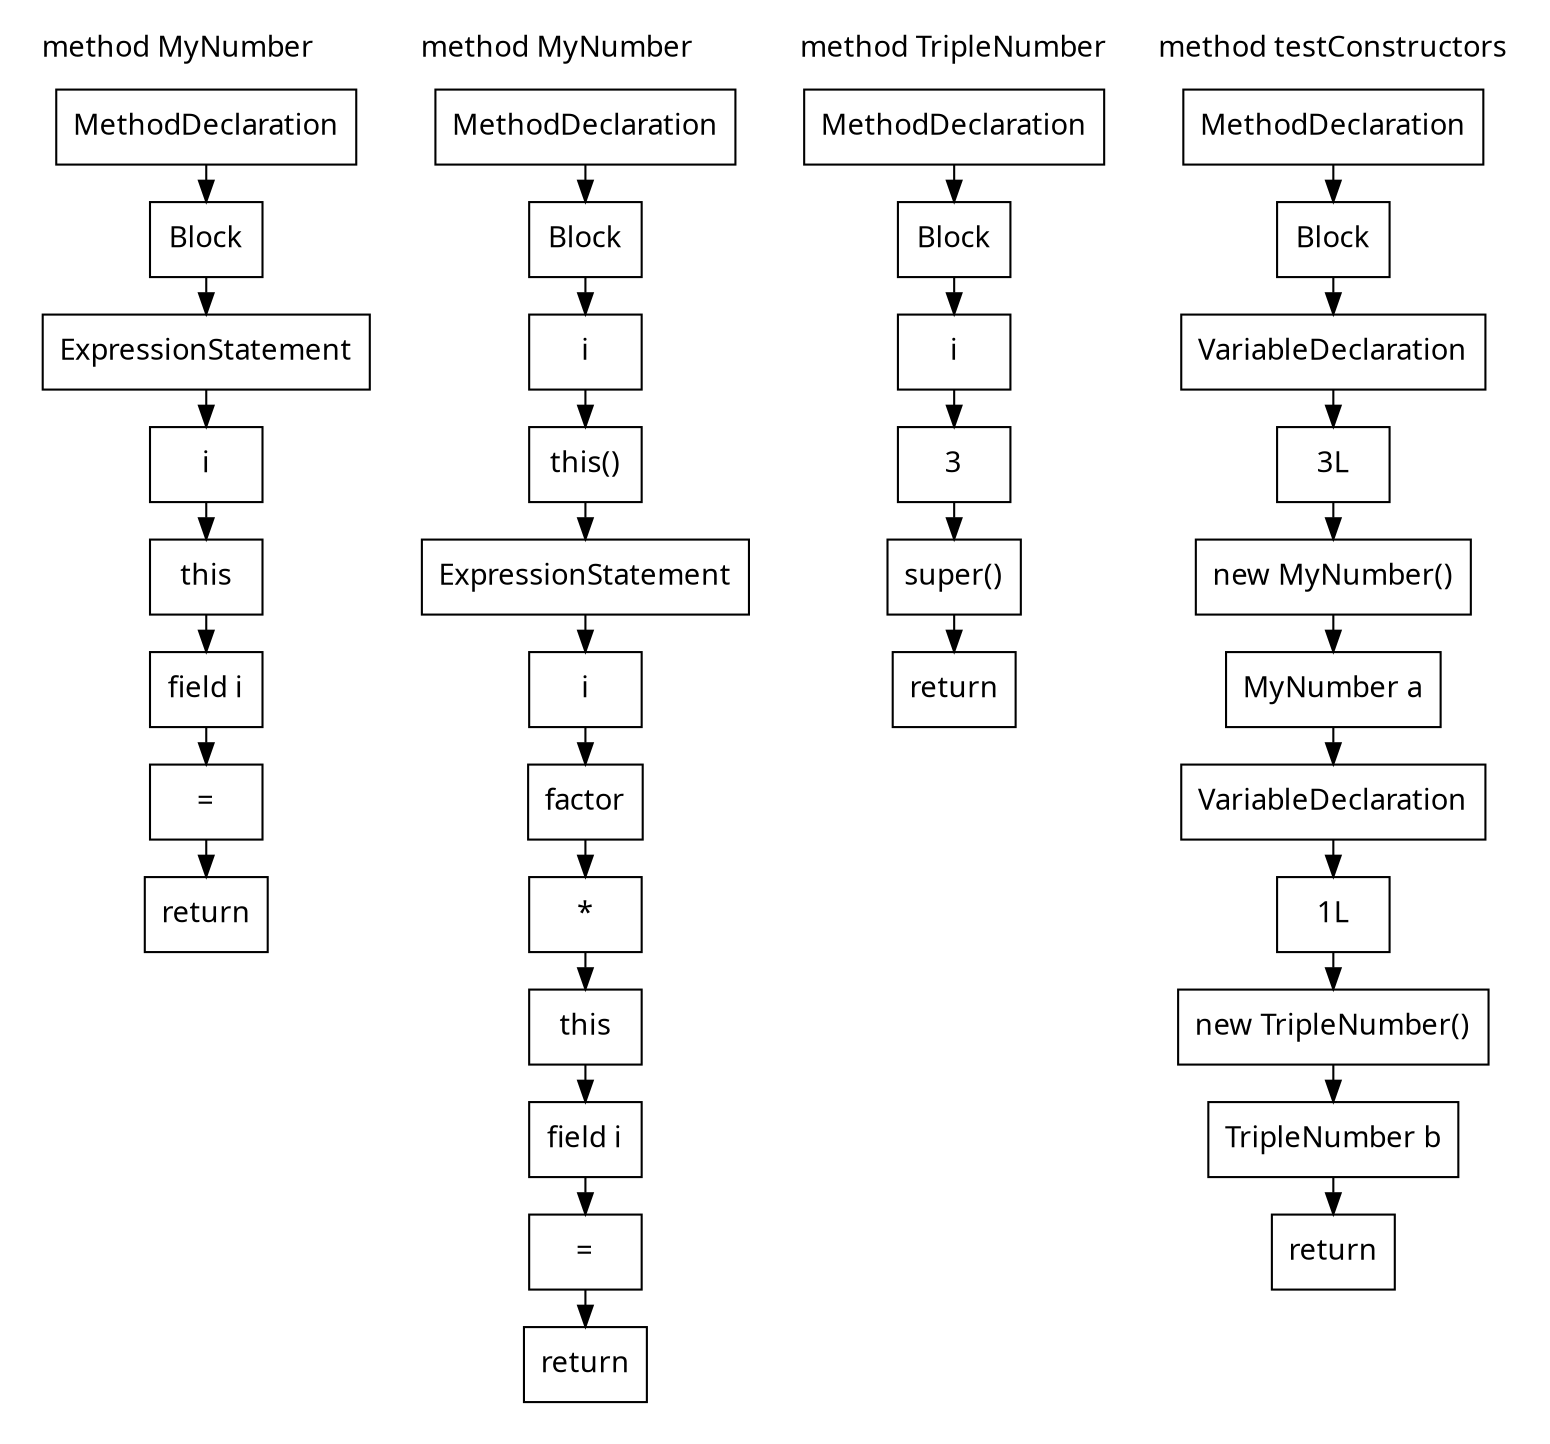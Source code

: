 digraph G {
  node [
    shape = rect;
    fontname = "Handlee";
  ]
  edge [
    fontname = "Handlee";
  ]
  bgcolor = transparent;
  fontname = "Handlee";
  compound = true;
  s_10 [
    class = "methodDeclaration";
    label = "MethodDeclaration";
    fillcolor = white;
    style = filled;
  ];
  s_10_6 [
    class = "block";
    label = "Block";
    fillcolor = white;
    style = filled;
  ];
  s_11 [
    class = "expressionStatement";
    label = "ExpressionStatement";
    fillcolor = white;
    style = filled;
  ];
  s_11_2 [
    class = "assignment";
    label = "=";
    fillcolor = white;
    style = filled;
  ];
  s_11_3 [
    class = "fieldAccess";
    label = "field i";
    fillcolor = white;
    style = filled;
  ];
  s_11_4 [
    class = "thisExpression";
    label = "this";
    fillcolor = white;
    style = filled;
  ];
  s_11_6 [
    class = "simpleName";
    label = "i";
    fillcolor = white;
    style = filled;
  ];
  s_13 [
    class = "methodDeclaration";
    label = "MethodDeclaration";
    fillcolor = white;
    style = filled;
  ];
  s_13_8 [
    class = "block";
    label = "Block";
    fillcolor = white;
    style = filled;
  ];
  s_14 [
    class = "constructorInvocation";
    label = "this()";
    fillcolor = white;
    style = filled;
  ];
  s_14_2 [
    class = "simpleName";
    label = "i";
    fillcolor = white;
    style = filled;
  ];
  s_15 [
    class = "expressionStatement";
    label = "ExpressionStatement";
    fillcolor = white;
    style = filled;
  ];
  s_15_2 [
    class = "assignment";
    label = "=";
    fillcolor = white;
    style = filled;
  ];
  s_15_3 [
    class = "fieldAccess";
    label = "field i";
    fillcolor = white;
    style = filled;
  ];
  s_15_4 [
    class = "thisExpression";
    label = "this";
    fillcolor = white;
    style = filled;
  ];
  s_15_6 [
    class = "infixExpression";
    label = "*";
    fillcolor = white;
    style = filled;
  ];
  s_15_7 [
    class = "simpleName";
    label = "i";
    fillcolor = white;
    style = filled;
  ];
  s_15_8 [
    class = "simpleName";
    label = "factor";
    fillcolor = white;
    style = filled;
  ];
  s_20 [
    class = "methodDeclaration";
    label = "MethodDeclaration";
    fillcolor = white;
    style = filled;
  ];
  s_20_6 [
    class = "block";
    label = "Block";
    fillcolor = white;
    style = filled;
  ];
  s_21 [
    class = "superConstructorInvocation";
    label = "super()";
    fillcolor = white;
    style = filled;
  ];
  s_21_2 [
    class = "simpleName";
    label = "i";
    fillcolor = white;
    style = filled;
  ];
  s_21_3 [
    class = "numberLiteral literal";
    label = "3";
    fillcolor = white;
    style = filled;
  ];
  s_25 [
    class = "methodDeclaration";
    label = "MethodDeclaration";
    fillcolor = white;
    style = filled;
  ];
  s_25_3 [
    class = "block";
    label = "Block";
    fillcolor = white;
    style = filled;
  ];
  s_27 [
    class = "variableDeclaration";
    label = "VariableDeclaration";
    fillcolor = white;
    style = filled;
  ];
  s_27_3 [
    class = "variableDeclarationFragment";
    label = "MyNumber a";
    fillcolor = white;
    style = filled;
  ];
  s_27_5 [
    class = "classInstanceCreation";
    label = "new MyNumber()";
    fillcolor = white;
    style = filled;
  ];
  s_27_7 [
    class = "numberLiteral literal";
    label = "3L";
    fillcolor = white;
    style = filled;
  ];
  s_28 [
    class = "variableDeclaration";
    label = "VariableDeclaration";
    fillcolor = white;
    style = filled;
  ];
  s_28_3 [
    class = "variableDeclarationFragment";
    label = "TripleNumber b";
    fillcolor = white;
    style = filled;
  ];
  s_28_5 [
    class = "classInstanceCreation";
    label = "new TripleNumber()";
    fillcolor = white;
    style = filled;
  ];
  s_28_7 [
    class = "numberLiteral literal";
    label = "1L";
    fillcolor = white;
    style = filled;
  ];
  m_12 [
    class = "method end";
    label = "return";
    fillcolor = white;
    style = filled;
  ];
  m_16 [
    class = "method end";
    label = "return";
    fillcolor = white;
    style = filled;
  ];
  m_22 [
    class = "method end";
    label = "return";
    fillcolor = white;
    style = filled;
  ];
  m_29 [
    class = "method end";
    label = "return";
    fillcolor = white;
    style = filled;
  ];
  s_10 -> s_10_6;
  s_10_6 -> s_11;
  s_11 -> s_11_6;
  s_11_6 -> s_11_4;
  s_11_4 -> s_11_3;
  s_11_3 -> s_11_2;
  s_11_2 -> m_12;
  s_13 -> s_13_8;
  s_13_8 -> s_14_2;
  s_14_2 -> s_14;
  s_14 -> s_15;
  s_15 -> s_15_7;
  s_15_7 -> s_15_8;
  s_15_8 -> s_15_6;
  s_15_6 -> s_15_4;
  s_15_4 -> s_15_3;
  s_15_3 -> s_15_2;
  s_15_2 -> m_16;
  s_20 -> s_20_6;
  s_20_6 -> s_21_2;
  s_21_2 -> s_21_3;
  s_21_3 -> s_21;
  s_21 -> m_22;
  s_25 -> s_25_3;
  s_25_3 -> s_27;
  s_27 -> s_27_7;
  s_27_7 -> s_27_5;
  s_27_5 -> s_27_3;
  s_27_3 -> s_28;
  s_28 -> s_28_7;
  s_28_7 -> s_28_5;
  s_28_5 -> s_28_3;
  s_28_3 -> m_29;

  subgraph cluster_m_10 {
    label="method MyNumber";
    labeljust = "l";
    ranksep = 0.5;
    pencolor = transparent;
    s_10; s_10_6; s_11; s_11_2; s_11_3; s_11_4; s_11_6; m_12;
  }
  subgraph cluster_m_13 {
    label="method MyNumber";
    labeljust = "l";
    ranksep = 0.5;
    pencolor = transparent;
    s_13; s_13_8; s_14; s_14_2; s_15; s_15_2; s_15_3; s_15_4; s_15_6; s_15_7; s_15_8; m_16;
  }
  subgraph cluster_m_20 {
    label="method TripleNumber";
    labeljust = "l";
    ranksep = 0.5;
    pencolor = transparent;
    s_20; s_20_6; s_21; s_21_2; s_21_3; m_22;
  }
  subgraph cluster_m_25 {
    label="method testConstructors";
    labeljust = "l";
    ranksep = 0.5;
    pencolor = transparent;
    s_25; s_25_3; s_27; s_27_3; s_27_5; s_27_7; s_28; s_28_3; s_28_5; s_28_7; m_29;
  }
}

